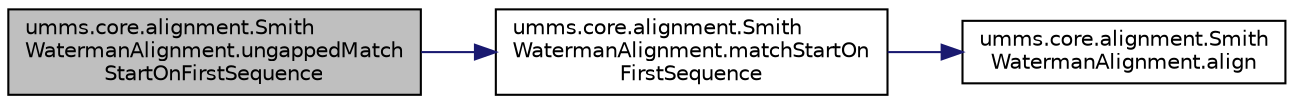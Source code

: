 digraph "umms.core.alignment.SmithWatermanAlignment.ungappedMatchStartOnFirstSequence"
{
  edge [fontname="Helvetica",fontsize="10",labelfontname="Helvetica",labelfontsize="10"];
  node [fontname="Helvetica",fontsize="10",shape=record];
  rankdir="LR";
  Node1 [label="umms.core.alignment.Smith\lWatermanAlignment.ungappedMatch\lStartOnFirstSequence",height=0.2,width=0.4,color="black", fillcolor="grey75", style="filled" fontcolor="black"];
  Node1 -> Node2 [color="midnightblue",fontsize="10",style="solid",fontname="Helvetica"];
  Node2 [label="umms.core.alignment.Smith\lWatermanAlignment.matchStartOn\lFirstSequence",height=0.2,width=0.4,color="black", fillcolor="white", style="filled",URL="$classumms_1_1core_1_1alignment_1_1_smith_waterman_alignment.html#aefe75b54dc89476479283e1f8060062f"];
  Node2 -> Node3 [color="midnightblue",fontsize="10",style="solid",fontname="Helvetica"];
  Node3 [label="umms.core.alignment.Smith\lWatermanAlignment.align",height=0.2,width=0.4,color="black", fillcolor="white", style="filled",URL="$classumms_1_1core_1_1alignment_1_1_smith_waterman_alignment.html#a706f0da6b2375a6f6ae17316d79e4f47"];
}
